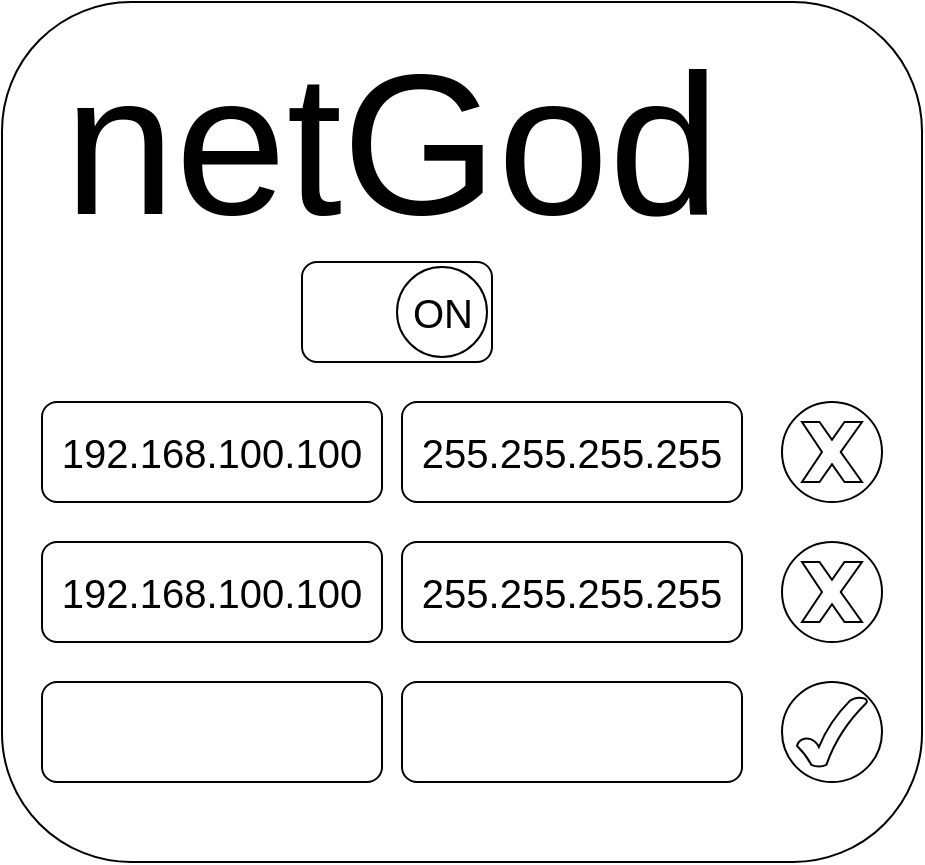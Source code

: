 <mxfile version="20.0.3" type="device" pages="2"><diagram id="YR5KKLmskbG26ckXV6Cf" name="admin pannel"><mxGraphModel dx="981" dy="554" grid="1" gridSize="10" guides="1" tooltips="1" connect="1" arrows="1" fold="1" page="1" pageScale="1" pageWidth="1169" pageHeight="827" math="0" shadow="0"><root><mxCell id="0"/><mxCell id="1" parent="0"/><mxCell id="NUJqZF4K0XXM6vkHyGPO-1" value="" style="rounded=1;whiteSpace=wrap;html=1;" vertex="1" parent="1"><mxGeometry x="360" y="270" width="460" height="430" as="geometry"/></mxCell><mxCell id="NUJqZF4K0XXM6vkHyGPO-2" value="netGod" style="text;html=1;strokeColor=none;fillColor=none;align=center;verticalAlign=middle;whiteSpace=wrap;rounded=0;fontSize=100;" vertex="1" parent="1"><mxGeometry x="390" y="290" width="330" height="100" as="geometry"/></mxCell><mxCell id="NUJqZF4K0XXM6vkHyGPO-5" value="" style="rounded=1;whiteSpace=wrap;html=1;fontSize=100;" vertex="1" parent="1"><mxGeometry x="380" y="470" width="170" height="50" as="geometry"/></mxCell><mxCell id="NUJqZF4K0XXM6vkHyGPO-6" value="192.168.100.100" style="text;html=1;strokeColor=none;fillColor=none;align=center;verticalAlign=middle;whiteSpace=wrap;rounded=1;fontSize=20;" vertex="1" parent="1"><mxGeometry x="380" y="480" width="170" height="30" as="geometry"/></mxCell><mxCell id="NUJqZF4K0XXM6vkHyGPO-9" value="" style="rounded=1;whiteSpace=wrap;html=1;fontSize=100;" vertex="1" parent="1"><mxGeometry x="560" y="470" width="170" height="50" as="geometry"/></mxCell><mxCell id="NUJqZF4K0XXM6vkHyGPO-7" value="255.255.255.255" style="text;html=1;strokeColor=none;fillColor=none;align=center;verticalAlign=middle;whiteSpace=wrap;rounded=1;fontSize=20;" vertex="1" parent="1"><mxGeometry x="560" y="480" width="170" height="30" as="geometry"/></mxCell><mxCell id="NUJqZF4K0XXM6vkHyGPO-14" value="" style="rounded=1;whiteSpace=wrap;html=1;fontSize=100;" vertex="1" parent="1"><mxGeometry x="380" y="540" width="170" height="50" as="geometry"/></mxCell><mxCell id="NUJqZF4K0XXM6vkHyGPO-15" value="192.168.100.100" style="text;html=1;strokeColor=none;fillColor=none;align=center;verticalAlign=middle;whiteSpace=wrap;rounded=1;fontSize=20;" vertex="1" parent="1"><mxGeometry x="380" y="550" width="170" height="30" as="geometry"/></mxCell><mxCell id="NUJqZF4K0XXM6vkHyGPO-16" value="" style="rounded=1;whiteSpace=wrap;html=1;fontSize=100;" vertex="1" parent="1"><mxGeometry x="560" y="540" width="170" height="50" as="geometry"/></mxCell><mxCell id="NUJqZF4K0XXM6vkHyGPO-17" value="255.255.255.255" style="text;html=1;strokeColor=none;fillColor=none;align=center;verticalAlign=middle;whiteSpace=wrap;rounded=1;fontSize=20;" vertex="1" parent="1"><mxGeometry x="560" y="550" width="170" height="30" as="geometry"/></mxCell><mxCell id="NUJqZF4K0XXM6vkHyGPO-18" value="" style="rounded=1;whiteSpace=wrap;html=1;fontSize=100;" vertex="1" parent="1"><mxGeometry x="380" y="610" width="170" height="50" as="geometry"/></mxCell><mxCell id="NUJqZF4K0XXM6vkHyGPO-20" value="" style="rounded=1;whiteSpace=wrap;html=1;fontSize=100;" vertex="1" parent="1"><mxGeometry x="560" y="610" width="170" height="50" as="geometry"/></mxCell><mxCell id="NUJqZF4K0XXM6vkHyGPO-32" value="" style="ellipse;whiteSpace=wrap;html=1;aspect=fixed;fontSize=20;" vertex="1" parent="1"><mxGeometry x="750" y="610" width="50" height="50" as="geometry"/></mxCell><mxCell id="NUJqZF4K0XXM6vkHyGPO-35" value="" style="verticalLabelPosition=bottom;verticalAlign=top;html=1;shape=mxgraph.basic.tick;fontSize=20;" vertex="1" parent="1"><mxGeometry x="757.5" y="617.5" width="35" height="35" as="geometry"/></mxCell><mxCell id="NUJqZF4K0XXM6vkHyGPO-10" value="" style="ellipse;whiteSpace=wrap;html=1;aspect=fixed;fontSize=20;" vertex="1" parent="1"><mxGeometry x="750" y="470" width="50" height="50" as="geometry"/></mxCell><mxCell id="NUJqZF4K0XXM6vkHyGPO-22" value="" style="ellipse;whiteSpace=wrap;html=1;aspect=fixed;fontSize=20;" vertex="1" parent="1"><mxGeometry x="750" y="540" width="50" height="50" as="geometry"/></mxCell><mxCell id="NUJqZF4K0XXM6vkHyGPO-39" value="" style="verticalLabelPosition=bottom;verticalAlign=top;html=1;shape=mxgraph.basic.x;sketch=0;fontSize=20;fontColor=default;" vertex="1" parent="1"><mxGeometry x="760" y="480" width="30" height="30" as="geometry"/></mxCell><mxCell id="NUJqZF4K0XXM6vkHyGPO-40" value="" style="verticalLabelPosition=bottom;verticalAlign=top;html=1;shape=mxgraph.basic.x;sketch=0;fontSize=20;fontColor=default;" vertex="1" parent="1"><mxGeometry x="760" y="550" width="30" height="30" as="geometry"/></mxCell><mxCell id="Z8FUvlXTSzRXsprBdZM_-3" value="" style="shape=image;verticalAlign=top;verticalLabelPosition=bottom;labelBackgroundColor=default;imageAspect=0;aspect=fixed;image=https://cdn3.iconfinder.com/data/icons/user-interface-169/32/logout-128.png;rounded=1;sketch=0;fontSize=20;fontColor=default;imageBackground=none;imageBorder=none;html=1;labelBorderColor=default;" vertex="1" parent="1"><mxGeometry x="730" y="305" width="70" height="70" as="geometry"/></mxCell><mxCell id="WDJmCHVSLSJocT77nPyB-4" value="" style="rounded=1;whiteSpace=wrap;html=1;labelBackgroundColor=default;labelBorderColor=none;sketch=0;fontSize=20;fontColor=default;" vertex="1" parent="1"><mxGeometry x="510" y="400" width="95" height="50" as="geometry"/></mxCell><mxCell id="WDJmCHVSLSJocT77nPyB-5" value="ON" style="ellipse;whiteSpace=wrap;html=1;aspect=fixed;rounded=1;labelBackgroundColor=default;labelBorderColor=none;sketch=0;fontSize=20;fontColor=default;" vertex="1" parent="1"><mxGeometry x="557.5" y="402.5" width="45" height="45" as="geometry"/></mxCell></root></mxGraphModel></diagram><diagram id="z78lIJt1g7FtWcDOagR2" name="login form"><mxGraphModel dx="981" dy="554" grid="1" gridSize="10" guides="1" tooltips="1" connect="1" arrows="1" fold="1" page="1" pageScale="1" pageWidth="1169" pageHeight="827" math="0" shadow="0"><root><mxCell id="0"/><mxCell id="1" parent="0"/><mxCell id="aCjTzhfqcG0yaFeaCGba-1" value="" style="rounded=1;whiteSpace=wrap;html=1;" vertex="1" parent="1"><mxGeometry x="355" y="224" width="460" height="380" as="geometry"/></mxCell><mxCell id="6hDd5L2aBVHg9VQxo8cf-1" value="netGod" style="text;html=1;strokeColor=none;fillColor=none;align=center;verticalAlign=middle;whiteSpace=wrap;rounded=0;fontSize=100;" vertex="1" parent="1"><mxGeometry x="420" y="240" width="330" height="100" as="geometry"/></mxCell><mxCell id="dDZiKZIQGIrVocf3NHpe-1" value="" style="rounded=1;whiteSpace=wrap;html=1;fontSize=100;" vertex="1" parent="1"><mxGeometry x="415" y="414" width="335" height="50" as="geometry"/></mxCell><mxCell id="dDZiKZIQGIrVocf3NHpe-2" value="" style="rounded=1;whiteSpace=wrap;html=1;fontSize=100;" vertex="1" parent="1"><mxGeometry x="415" y="500" width="335" height="50" as="geometry"/></mxCell><mxCell id="dDZiKZIQGIrVocf3NHpe-3" value="Login" style="text;html=1;strokeColor=none;fillColor=none;align=center;verticalAlign=middle;whiteSpace=wrap;rounded=0;labelBackgroundColor=default;labelBorderColor=none;sketch=0;fontSize=20;fontColor=default;" vertex="1" parent="1"><mxGeometry x="415" y="384" width="45" height="30" as="geometry"/></mxCell><mxCell id="dDZiKZIQGIrVocf3NHpe-4" value="Password" style="text;html=1;strokeColor=none;fillColor=none;align=center;verticalAlign=middle;whiteSpace=wrap;rounded=0;labelBackgroundColor=default;labelBorderColor=none;sketch=0;fontSize=20;fontColor=default;" vertex="1" parent="1"><mxGeometry x="415" y="470" width="85" height="30" as="geometry"/></mxCell></root></mxGraphModel></diagram></mxfile>